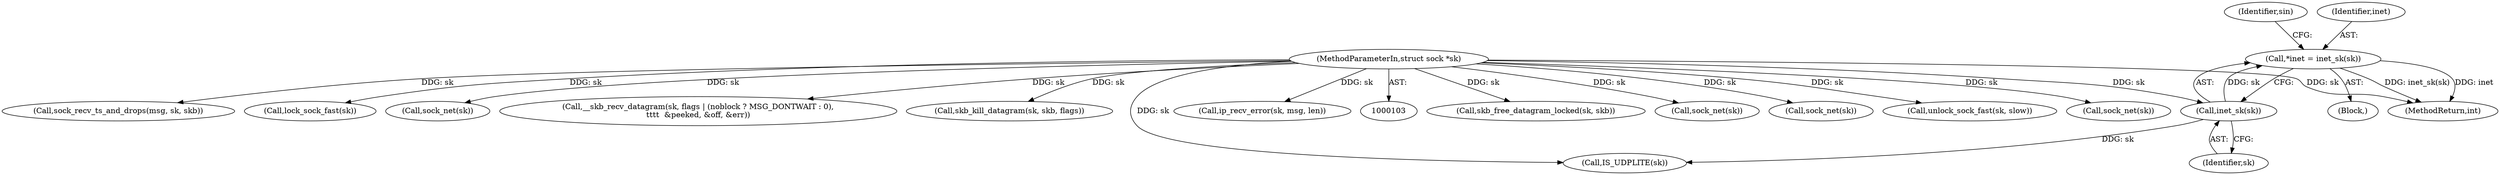 digraph "0_linux_bceaa90240b6019ed73b49965eac7d167610be69_2@pointer" {
"1000113" [label="(Call,*inet = inet_sk(sk))"];
"1000115" [label="(Call,inet_sk(sk))"];
"1000105" [label="(MethodParameterIn,struct sock *sk)"];
"1000335" [label="(Call,skb_free_datagram_locked(sk, skb))"];
"1000111" [label="(Block,)"];
"1000113" [label="(Call,*inet = inet_sk(sk))"];
"1000119" [label="(Identifier,sin)"];
"1000359" [label="(Call,sock_net(sk))"];
"1000114" [label="(Identifier,inet)"];
"1000268" [label="(Call,sock_net(sk))"];
"1000105" [label="(MethodParameterIn,struct sock *sk)"];
"1000363" [label="(Call,unlock_sock_fast(sk, slow))"];
"1000115" [label="(Call,inet_sk(sk))"];
"1000354" [label="(Call,sock_net(sk))"];
"1000116" [label="(Identifier,sk)"];
"1000272" [label="(Call,sock_recv_ts_and_drops(msg, sk, skb))"];
"1000344" [label="(Call,lock_sock_fast(sk))"];
"1000259" [label="(Call,sock_net(sk))"];
"1000152" [label="(Call,__skb_recv_datagram(sk, flags | (noblock ? MSG_DONTWAIT : 0),\n\t\t\t\t  &peeked, &off, &err))"];
"1000348" [label="(Call,skb_kill_datagram(sk, skb, flags))"];
"1000377" [label="(MethodReturn,int)"];
"1000137" [label="(Call,IS_UDPLITE(sk))"];
"1000145" [label="(Call,ip_recv_error(sk, msg, len))"];
"1000113" -> "1000111"  [label="AST: "];
"1000113" -> "1000115"  [label="CFG: "];
"1000114" -> "1000113"  [label="AST: "];
"1000115" -> "1000113"  [label="AST: "];
"1000119" -> "1000113"  [label="CFG: "];
"1000113" -> "1000377"  [label="DDG: inet"];
"1000113" -> "1000377"  [label="DDG: inet_sk(sk)"];
"1000115" -> "1000113"  [label="DDG: sk"];
"1000115" -> "1000116"  [label="CFG: "];
"1000116" -> "1000115"  [label="AST: "];
"1000105" -> "1000115"  [label="DDG: sk"];
"1000115" -> "1000137"  [label="DDG: sk"];
"1000105" -> "1000103"  [label="AST: "];
"1000105" -> "1000377"  [label="DDG: sk"];
"1000105" -> "1000137"  [label="DDG: sk"];
"1000105" -> "1000145"  [label="DDG: sk"];
"1000105" -> "1000152"  [label="DDG: sk"];
"1000105" -> "1000259"  [label="DDG: sk"];
"1000105" -> "1000268"  [label="DDG: sk"];
"1000105" -> "1000272"  [label="DDG: sk"];
"1000105" -> "1000335"  [label="DDG: sk"];
"1000105" -> "1000344"  [label="DDG: sk"];
"1000105" -> "1000348"  [label="DDG: sk"];
"1000105" -> "1000354"  [label="DDG: sk"];
"1000105" -> "1000359"  [label="DDG: sk"];
"1000105" -> "1000363"  [label="DDG: sk"];
}
